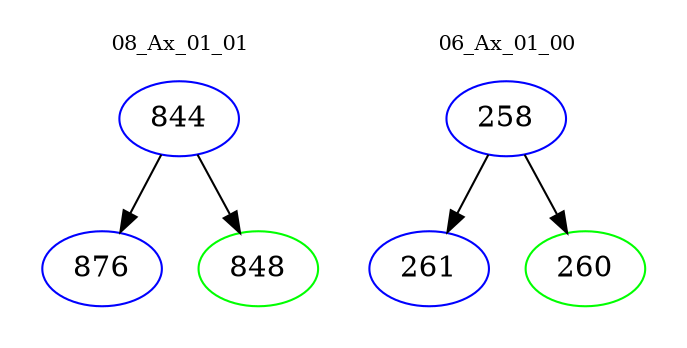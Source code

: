 digraph{
subgraph cluster_0 {
color = white
label = "08_Ax_01_01";
fontsize=10;
T0_844 [label="844", color="blue"]
T0_844 -> T0_876 [color="black"]
T0_876 [label="876", color="blue"]
T0_844 -> T0_848 [color="black"]
T0_848 [label="848", color="green"]
}
subgraph cluster_1 {
color = white
label = "06_Ax_01_00";
fontsize=10;
T1_258 [label="258", color="blue"]
T1_258 -> T1_261 [color="black"]
T1_261 [label="261", color="blue"]
T1_258 -> T1_260 [color="black"]
T1_260 [label="260", color="green"]
}
}
